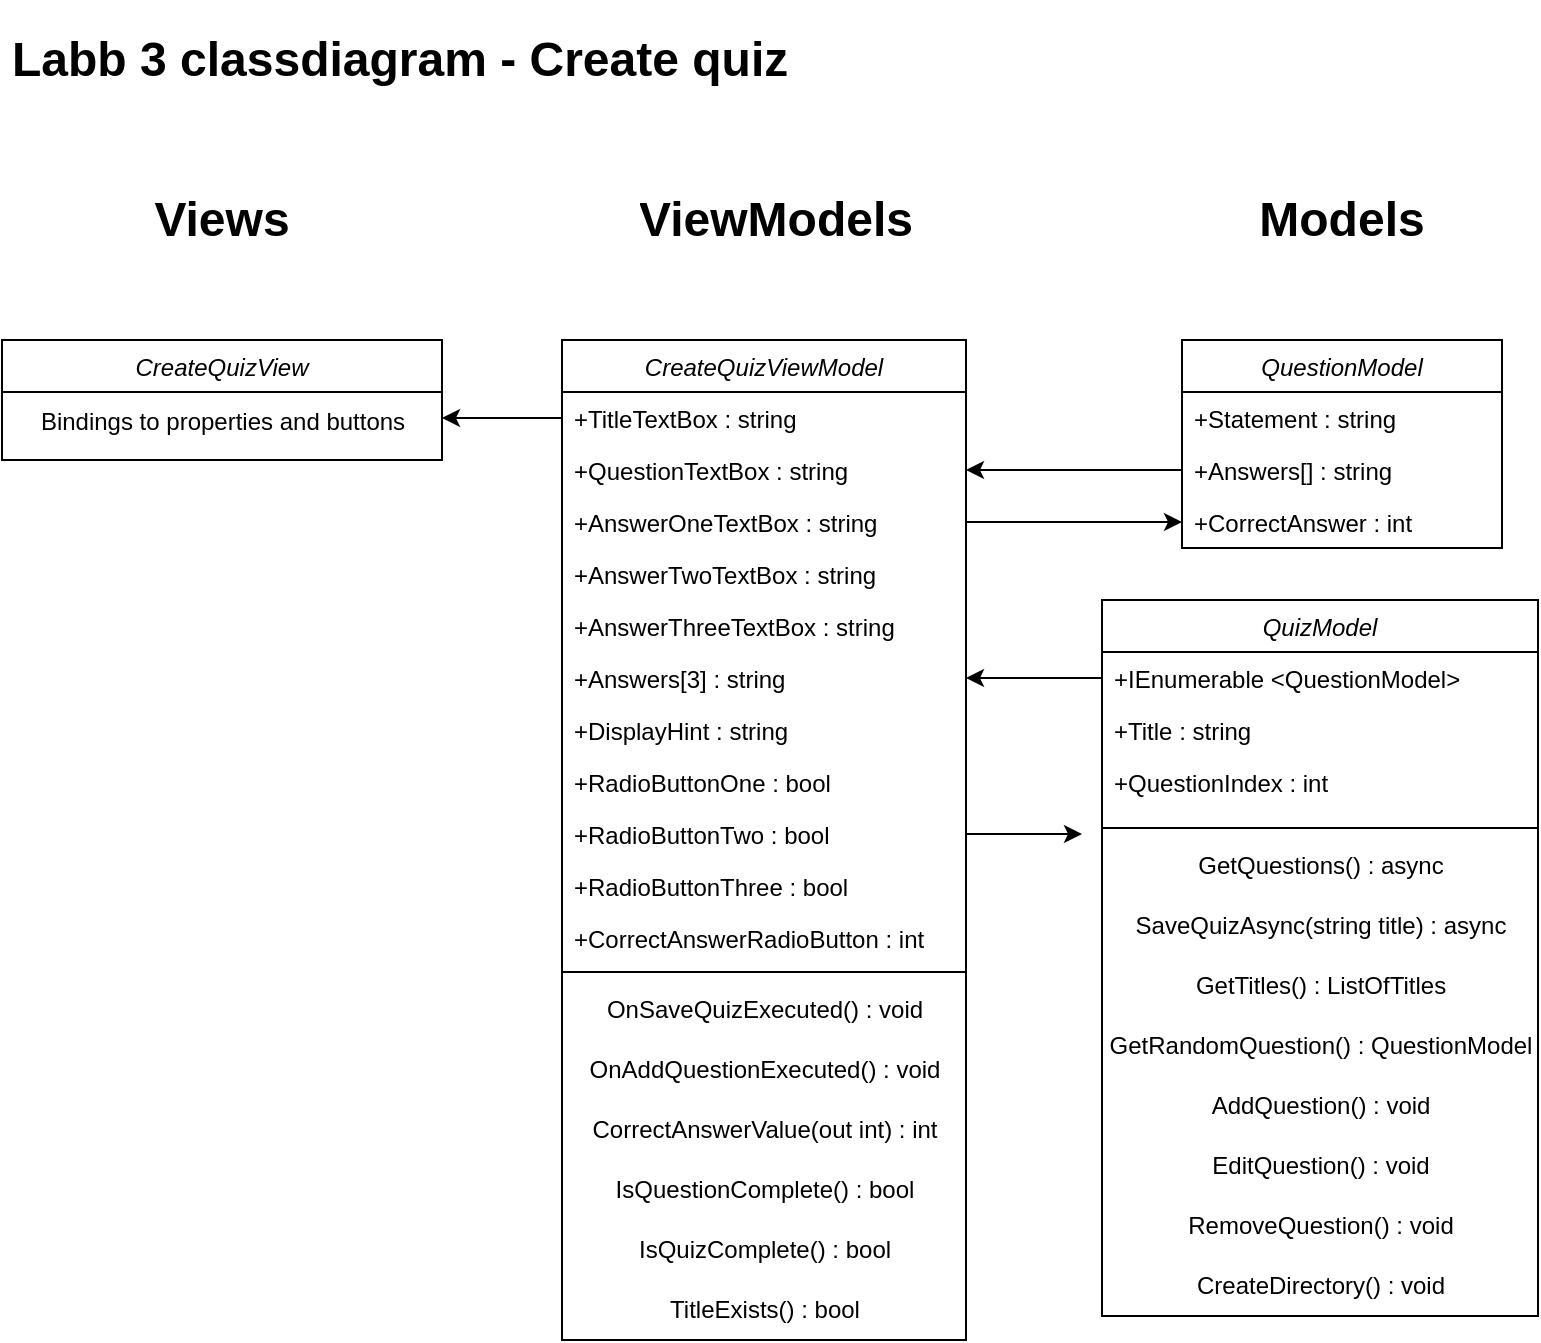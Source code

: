 <mxfile version="20.5.3" type="github">
  <diagram id="vuQVMBfrPxE5bO-7G8xc" name="Sida-1">
    <mxGraphModel dx="2249" dy="697" grid="1" gridSize="10" guides="1" tooltips="1" connect="1" arrows="1" fold="1" page="1" pageScale="1" pageWidth="827" pageHeight="1169" math="0" shadow="0">
      <root>
        <mxCell id="0" />
        <mxCell id="1" parent="0" />
        <mxCell id="wk74jAJ-ABhIwKJBEX5y-1" value="QuestionModel" style="swimlane;fontStyle=2;align=center;verticalAlign=top;childLayout=stackLayout;horizontal=1;startSize=26;horizontalStack=0;resizeParent=1;resizeLast=0;collapsible=1;marginBottom=0;rounded=0;shadow=0;strokeWidth=1;" vertex="1" parent="1">
          <mxGeometry x="-210" y="190" width="160" height="104" as="geometry">
            <mxRectangle x="230" y="140" width="160" height="26" as="alternateBounds" />
          </mxGeometry>
        </mxCell>
        <mxCell id="wk74jAJ-ABhIwKJBEX5y-2" value="+Statement : string" style="text;align=left;verticalAlign=top;spacingLeft=4;spacingRight=4;overflow=hidden;rotatable=0;points=[[0,0.5],[1,0.5]];portConstraint=eastwest;" vertex="1" parent="wk74jAJ-ABhIwKJBEX5y-1">
          <mxGeometry y="26" width="160" height="26" as="geometry" />
        </mxCell>
        <mxCell id="wk74jAJ-ABhIwKJBEX5y-3" value="+Answers[] : string" style="text;align=left;verticalAlign=top;spacingLeft=4;spacingRight=4;overflow=hidden;rotatable=0;points=[[0,0.5],[1,0.5]];portConstraint=eastwest;rounded=0;shadow=0;html=0;" vertex="1" parent="wk74jAJ-ABhIwKJBEX5y-1">
          <mxGeometry y="52" width="160" height="26" as="geometry" />
        </mxCell>
        <mxCell id="wk74jAJ-ABhIwKJBEX5y-4" value="+CorrectAnswer : int" style="text;align=left;verticalAlign=top;spacingLeft=4;spacingRight=4;overflow=hidden;rotatable=0;points=[[0,0.5],[1,0.5]];portConstraint=eastwest;rounded=0;shadow=0;html=0;" vertex="1" parent="wk74jAJ-ABhIwKJBEX5y-1">
          <mxGeometry y="78" width="160" height="26" as="geometry" />
        </mxCell>
        <mxCell id="wk74jAJ-ABhIwKJBEX5y-5" value="&lt;h1&gt;Labb 3 classdiagram - Create quiz&lt;/h1&gt;" style="text;html=1;strokeColor=none;fillColor=none;spacing=5;spacingTop=-20;whiteSpace=wrap;overflow=hidden;rounded=0;" vertex="1" parent="1">
          <mxGeometry x="-800" y="30" width="650" height="50" as="geometry" />
        </mxCell>
        <mxCell id="wk74jAJ-ABhIwKJBEX5y-6" value="&lt;h1&gt;Views&lt;/h1&gt;" style="text;html=1;strokeColor=none;fillColor=none;spacing=5;spacingTop=-20;whiteSpace=wrap;overflow=hidden;rounded=0;align=center;" vertex="1" parent="1">
          <mxGeometry x="-740" y="110" width="100" height="40" as="geometry" />
        </mxCell>
        <mxCell id="wk74jAJ-ABhIwKJBEX5y-7" value="&lt;h1&gt;ViewModels&lt;/h1&gt;" style="text;html=1;strokeColor=none;fillColor=none;spacing=5;spacingTop=-20;whiteSpace=wrap;overflow=hidden;rounded=0;align=center;" vertex="1" parent="1">
          <mxGeometry x="-518" y="110" width="210" height="40" as="geometry" />
        </mxCell>
        <mxCell id="wk74jAJ-ABhIwKJBEX5y-8" value="&lt;h1&gt;Models&lt;/h1&gt;" style="text;html=1;strokeColor=none;fillColor=none;spacing=5;spacingTop=-20;whiteSpace=wrap;overflow=hidden;rounded=0;align=center;" vertex="1" parent="1">
          <mxGeometry x="-180" y="110" width="100" height="40" as="geometry" />
        </mxCell>
        <mxCell id="wk74jAJ-ABhIwKJBEX5y-9" value="QuizModel" style="swimlane;fontStyle=2;align=center;verticalAlign=top;childLayout=stackLayout;horizontal=1;startSize=26;horizontalStack=0;resizeParent=1;resizeLast=0;collapsible=1;marginBottom=0;rounded=0;shadow=0;strokeWidth=1;" vertex="1" parent="1">
          <mxGeometry x="-250" y="320" width="218" height="358" as="geometry">
            <mxRectangle x="230" y="140" width="160" height="26" as="alternateBounds" />
          </mxGeometry>
        </mxCell>
        <mxCell id="wk74jAJ-ABhIwKJBEX5y-10" value="+IEnumerable &lt;QuestionModel&gt;" style="text;align=left;verticalAlign=top;spacingLeft=4;spacingRight=4;overflow=hidden;rotatable=0;points=[[0,0.5],[1,0.5]];portConstraint=eastwest;" vertex="1" parent="wk74jAJ-ABhIwKJBEX5y-9">
          <mxGeometry y="26" width="218" height="26" as="geometry" />
        </mxCell>
        <mxCell id="wk74jAJ-ABhIwKJBEX5y-11" value="+Title : string" style="text;align=left;verticalAlign=top;spacingLeft=4;spacingRight=4;overflow=hidden;rotatable=0;points=[[0,0.5],[1,0.5]];portConstraint=eastwest;rounded=0;shadow=0;html=0;" vertex="1" parent="wk74jAJ-ABhIwKJBEX5y-9">
          <mxGeometry y="52" width="218" height="26" as="geometry" />
        </mxCell>
        <mxCell id="wk74jAJ-ABhIwKJBEX5y-12" value="+QuestionIndex : int" style="text;align=left;verticalAlign=top;spacingLeft=4;spacingRight=4;overflow=hidden;rotatable=0;points=[[0,0.5],[1,0.5]];portConstraint=eastwest;rounded=0;shadow=0;html=0;" vertex="1" parent="wk74jAJ-ABhIwKJBEX5y-9">
          <mxGeometry y="78" width="218" height="32" as="geometry" />
        </mxCell>
        <mxCell id="wk74jAJ-ABhIwKJBEX5y-13" value="" style="line;strokeWidth=1;fillColor=none;align=left;verticalAlign=middle;spacingTop=-1;spacingLeft=3;spacingRight=3;rotatable=0;labelPosition=right;points=[];portConstraint=eastwest;strokeColor=inherit;" vertex="1" parent="wk74jAJ-ABhIwKJBEX5y-9">
          <mxGeometry y="110" width="218" height="8" as="geometry" />
        </mxCell>
        <mxCell id="wk74jAJ-ABhIwKJBEX5y-14" value="GetQuestions() : async" style="text;html=1;align=center;verticalAlign=middle;resizable=0;points=[];autosize=1;strokeColor=none;fillColor=none;" vertex="1" parent="wk74jAJ-ABhIwKJBEX5y-9">
          <mxGeometry y="118" width="218" height="30" as="geometry" />
        </mxCell>
        <mxCell id="wk74jAJ-ABhIwKJBEX5y-62" value="SaveQuizAsync(string title) : async" style="text;html=1;align=center;verticalAlign=middle;resizable=0;points=[];autosize=1;strokeColor=none;fillColor=none;" vertex="1" parent="wk74jAJ-ABhIwKJBEX5y-9">
          <mxGeometry y="148" width="218" height="30" as="geometry" />
        </mxCell>
        <mxCell id="wk74jAJ-ABhIwKJBEX5y-15" value="GetTitles() : ListOfTitles" style="text;html=1;align=center;verticalAlign=middle;resizable=0;points=[];autosize=1;strokeColor=none;fillColor=none;" vertex="1" parent="wk74jAJ-ABhIwKJBEX5y-9">
          <mxGeometry y="178" width="218" height="30" as="geometry" />
        </mxCell>
        <mxCell id="wk74jAJ-ABhIwKJBEX5y-16" value="GetRandomQuestion() : QuestionModel" style="text;html=1;align=center;verticalAlign=middle;resizable=0;points=[];autosize=1;strokeColor=none;fillColor=none;" vertex="1" parent="wk74jAJ-ABhIwKJBEX5y-9">
          <mxGeometry y="208" width="218" height="30" as="geometry" />
        </mxCell>
        <mxCell id="wk74jAJ-ABhIwKJBEX5y-17" value="AddQuestion() : void" style="text;html=1;align=center;verticalAlign=middle;resizable=0;points=[];autosize=1;strokeColor=none;fillColor=none;" vertex="1" parent="wk74jAJ-ABhIwKJBEX5y-9">
          <mxGeometry y="238" width="218" height="30" as="geometry" />
        </mxCell>
        <mxCell id="wk74jAJ-ABhIwKJBEX5y-18" value="EditQuestion()&amp;nbsp;: void" style="text;html=1;align=center;verticalAlign=middle;resizable=0;points=[];autosize=1;strokeColor=none;fillColor=none;" vertex="1" parent="wk74jAJ-ABhIwKJBEX5y-9">
          <mxGeometry y="268" width="218" height="30" as="geometry" />
        </mxCell>
        <mxCell id="wk74jAJ-ABhIwKJBEX5y-19" value="RemoveQuestion()&amp;nbsp;: void" style="text;html=1;align=center;verticalAlign=middle;resizable=0;points=[];autosize=1;strokeColor=none;fillColor=none;" vertex="1" parent="wk74jAJ-ABhIwKJBEX5y-9">
          <mxGeometry y="298" width="218" height="30" as="geometry" />
        </mxCell>
        <mxCell id="wk74jAJ-ABhIwKJBEX5y-20" value="CreateDirectory()&amp;nbsp;: void" style="text;html=1;align=center;verticalAlign=middle;resizable=0;points=[];autosize=1;strokeColor=none;fillColor=none;" vertex="1" parent="wk74jAJ-ABhIwKJBEX5y-9">
          <mxGeometry y="328" width="218" height="30" as="geometry" />
        </mxCell>
        <mxCell id="wk74jAJ-ABhIwKJBEX5y-21" value="CreateQuizViewModel" style="swimlane;fontStyle=2;align=center;verticalAlign=top;childLayout=stackLayout;horizontal=1;startSize=26;horizontalStack=0;resizeParent=1;resizeLast=0;collapsible=1;marginBottom=0;rounded=0;shadow=0;strokeWidth=1;" vertex="1" parent="1">
          <mxGeometry x="-520" y="190" width="202" height="500" as="geometry">
            <mxRectangle x="230" y="140" width="160" height="26" as="alternateBounds" />
          </mxGeometry>
        </mxCell>
        <mxCell id="wk74jAJ-ABhIwKJBEX5y-22" value="+TitleTextBox : string" style="text;align=left;verticalAlign=top;spacingLeft=4;spacingRight=4;overflow=hidden;rotatable=0;points=[[0,0.5],[1,0.5]];portConstraint=eastwest;" vertex="1" parent="wk74jAJ-ABhIwKJBEX5y-21">
          <mxGeometry y="26" width="202" height="26" as="geometry" />
        </mxCell>
        <mxCell id="wk74jAJ-ABhIwKJBEX5y-23" value="+QuestionTextBox : string" style="text;align=left;verticalAlign=top;spacingLeft=4;spacingRight=4;overflow=hidden;rotatable=0;points=[[0,0.5],[1,0.5]];portConstraint=eastwest;rounded=0;shadow=0;html=0;" vertex="1" parent="wk74jAJ-ABhIwKJBEX5y-21">
          <mxGeometry y="52" width="202" height="26" as="geometry" />
        </mxCell>
        <mxCell id="wk74jAJ-ABhIwKJBEX5y-24" value="+AnswerOneTextBox : string" style="text;align=left;verticalAlign=top;spacingLeft=4;spacingRight=4;overflow=hidden;rotatable=0;points=[[0,0.5],[1,0.5]];portConstraint=eastwest;rounded=0;shadow=0;html=0;" vertex="1" parent="wk74jAJ-ABhIwKJBEX5y-21">
          <mxGeometry y="78" width="202" height="26" as="geometry" />
        </mxCell>
        <mxCell id="wk74jAJ-ABhIwKJBEX5y-25" value="+AnswerTwoTextBox : string" style="text;align=left;verticalAlign=top;spacingLeft=4;spacingRight=4;overflow=hidden;rotatable=0;points=[[0,0.5],[1,0.5]];portConstraint=eastwest;rounded=0;shadow=0;html=0;" vertex="1" parent="wk74jAJ-ABhIwKJBEX5y-21">
          <mxGeometry y="104" width="202" height="26" as="geometry" />
        </mxCell>
        <mxCell id="wk74jAJ-ABhIwKJBEX5y-26" value="+AnswerThreeTextBox : string" style="text;align=left;verticalAlign=top;spacingLeft=4;spacingRight=4;overflow=hidden;rotatable=0;points=[[0,0.5],[1,0.5]];portConstraint=eastwest;rounded=0;shadow=0;html=0;" vertex="1" parent="wk74jAJ-ABhIwKJBEX5y-21">
          <mxGeometry y="130" width="202" height="26" as="geometry" />
        </mxCell>
        <mxCell id="wk74jAJ-ABhIwKJBEX5y-28" value="+Answers[3] : string" style="text;align=left;verticalAlign=top;spacingLeft=4;spacingRight=4;overflow=hidden;rotatable=0;points=[[0,0.5],[1,0.5]];portConstraint=eastwest;rounded=0;shadow=0;html=0;" vertex="1" parent="wk74jAJ-ABhIwKJBEX5y-21">
          <mxGeometry y="156" width="202" height="26" as="geometry" />
        </mxCell>
        <mxCell id="wk74jAJ-ABhIwKJBEX5y-33" value="+DisplayHint : string" style="text;align=left;verticalAlign=top;spacingLeft=4;spacingRight=4;overflow=hidden;rotatable=0;points=[[0,0.5],[1,0.5]];portConstraint=eastwest;rounded=0;shadow=0;html=0;" vertex="1" parent="wk74jAJ-ABhIwKJBEX5y-21">
          <mxGeometry y="182" width="202" height="26" as="geometry" />
        </mxCell>
        <mxCell id="wk74jAJ-ABhIwKJBEX5y-29" value="+RadioButtonOne : bool" style="text;align=left;verticalAlign=top;spacingLeft=4;spacingRight=4;overflow=hidden;rotatable=0;points=[[0,0.5],[1,0.5]];portConstraint=eastwest;rounded=0;shadow=0;html=0;" vertex="1" parent="wk74jAJ-ABhIwKJBEX5y-21">
          <mxGeometry y="208" width="202" height="26" as="geometry" />
        </mxCell>
        <mxCell id="wk74jAJ-ABhIwKJBEX5y-30" value="+RadioButtonTwo : bool" style="text;align=left;verticalAlign=top;spacingLeft=4;spacingRight=4;overflow=hidden;rotatable=0;points=[[0,0.5],[1,0.5]];portConstraint=eastwest;rounded=0;shadow=0;html=0;" vertex="1" parent="wk74jAJ-ABhIwKJBEX5y-21">
          <mxGeometry y="234" width="202" height="26" as="geometry" />
        </mxCell>
        <mxCell id="wk74jAJ-ABhIwKJBEX5y-31" value="+RadioButtonThree : bool" style="text;align=left;verticalAlign=top;spacingLeft=4;spacingRight=4;overflow=hidden;rotatable=0;points=[[0,0.5],[1,0.5]];portConstraint=eastwest;rounded=0;shadow=0;html=0;" vertex="1" parent="wk74jAJ-ABhIwKJBEX5y-21">
          <mxGeometry y="260" width="202" height="26" as="geometry" />
        </mxCell>
        <mxCell id="wk74jAJ-ABhIwKJBEX5y-51" value="+CorrectAnswerRadioButton : int" style="text;align=left;verticalAlign=top;spacingLeft=4;spacingRight=4;overflow=hidden;rotatable=0;points=[[0,0.5],[1,0.5]];portConstraint=eastwest;rounded=0;shadow=0;html=0;" vertex="1" parent="wk74jAJ-ABhIwKJBEX5y-21">
          <mxGeometry y="286" width="202" height="26" as="geometry" />
        </mxCell>
        <mxCell id="wk74jAJ-ABhIwKJBEX5y-34" value="" style="line;strokeWidth=1;fillColor=none;align=left;verticalAlign=middle;spacingTop=-1;spacingLeft=3;spacingRight=3;rotatable=0;labelPosition=right;points=[];portConstraint=eastwest;strokeColor=inherit;" vertex="1" parent="wk74jAJ-ABhIwKJBEX5y-21">
          <mxGeometry y="312" width="202" height="8" as="geometry" />
        </mxCell>
        <mxCell id="wk74jAJ-ABhIwKJBEX5y-36" value="OnSaveQuizExecuted() : void" style="text;html=1;align=center;verticalAlign=middle;resizable=0;points=[];autosize=1;strokeColor=none;fillColor=none;" vertex="1" parent="wk74jAJ-ABhIwKJBEX5y-21">
          <mxGeometry y="320" width="202" height="30" as="geometry" />
        </mxCell>
        <mxCell id="wk74jAJ-ABhIwKJBEX5y-37" value="OnAddQuestionExecuted() : void" style="text;html=1;align=center;verticalAlign=middle;resizable=0;points=[];autosize=1;strokeColor=none;fillColor=none;" vertex="1" parent="wk74jAJ-ABhIwKJBEX5y-21">
          <mxGeometry y="350" width="202" height="30" as="geometry" />
        </mxCell>
        <mxCell id="wk74jAJ-ABhIwKJBEX5y-55" value="CorrectAnswerValue(out int) : int" style="text;html=1;align=center;verticalAlign=middle;resizable=0;points=[];autosize=1;strokeColor=none;fillColor=none;" vertex="1" parent="wk74jAJ-ABhIwKJBEX5y-21">
          <mxGeometry y="380" width="202" height="30" as="geometry" />
        </mxCell>
        <mxCell id="wk74jAJ-ABhIwKJBEX5y-57" value="IsQuestionComplete() : bool" style="text;html=1;align=center;verticalAlign=middle;resizable=0;points=[];autosize=1;strokeColor=none;fillColor=none;" vertex="1" parent="wk74jAJ-ABhIwKJBEX5y-21">
          <mxGeometry y="410" width="202" height="30" as="geometry" />
        </mxCell>
        <mxCell id="wk74jAJ-ABhIwKJBEX5y-58" value="IsQuizComplete() : bool" style="text;html=1;align=center;verticalAlign=middle;resizable=0;points=[];autosize=1;strokeColor=none;fillColor=none;" vertex="1" parent="wk74jAJ-ABhIwKJBEX5y-21">
          <mxGeometry y="440" width="202" height="30" as="geometry" />
        </mxCell>
        <mxCell id="wk74jAJ-ABhIwKJBEX5y-59" value="TitleExists() : bool" style="text;html=1;align=center;verticalAlign=middle;resizable=0;points=[];autosize=1;strokeColor=none;fillColor=none;" vertex="1" parent="wk74jAJ-ABhIwKJBEX5y-21">
          <mxGeometry y="470" width="202" height="30" as="geometry" />
        </mxCell>
        <mxCell id="wk74jAJ-ABhIwKJBEX5y-44" style="edgeStyle=orthogonalEdgeStyle;rounded=0;orthogonalLoop=1;jettySize=auto;html=1;entryX=0;entryY=0.5;entryDx=0;entryDy=0;" edge="1" parent="1" source="wk74jAJ-ABhIwKJBEX5y-24" target="wk74jAJ-ABhIwKJBEX5y-4">
          <mxGeometry relative="1" as="geometry" />
        </mxCell>
        <mxCell id="wk74jAJ-ABhIwKJBEX5y-45" value="CreateQuizView" style="swimlane;fontStyle=2;align=center;verticalAlign=top;childLayout=stackLayout;horizontal=1;startSize=26;horizontalStack=0;resizeParent=1;resizeLast=0;collapsible=1;marginBottom=0;rounded=0;shadow=0;strokeWidth=1;" vertex="1" parent="1">
          <mxGeometry x="-800" y="190" width="220" height="60" as="geometry">
            <mxRectangle x="230" y="140" width="160" height="26" as="alternateBounds" />
          </mxGeometry>
        </mxCell>
        <mxCell id="wk74jAJ-ABhIwKJBEX5y-46" value="Bindings to properties and buttons" style="text;html=1;align=center;verticalAlign=middle;resizable=0;points=[];autosize=1;strokeColor=none;fillColor=none;" vertex="1" parent="wk74jAJ-ABhIwKJBEX5y-45">
          <mxGeometry y="26" width="220" height="30" as="geometry" />
        </mxCell>
        <mxCell id="wk74jAJ-ABhIwKJBEX5y-47" style="edgeStyle=orthogonalEdgeStyle;rounded=0;orthogonalLoop=1;jettySize=auto;html=1;entryX=1;entryY=0.5;entryDx=0;entryDy=0;" edge="1" parent="1" source="wk74jAJ-ABhIwKJBEX5y-22">
          <mxGeometry relative="1" as="geometry">
            <mxPoint x="-580" y="229" as="targetPoint" />
          </mxGeometry>
        </mxCell>
        <mxCell id="wk74jAJ-ABhIwKJBEX5y-48" style="edgeStyle=orthogonalEdgeStyle;rounded=0;orthogonalLoop=1;jettySize=auto;html=1;" edge="1" parent="1" source="wk74jAJ-ABhIwKJBEX5y-3" target="wk74jAJ-ABhIwKJBEX5y-23">
          <mxGeometry relative="1" as="geometry">
            <mxPoint x="-310" y="255.0" as="targetPoint" />
          </mxGeometry>
        </mxCell>
        <mxCell id="wk74jAJ-ABhIwKJBEX5y-49" style="edgeStyle=orthogonalEdgeStyle;rounded=0;orthogonalLoop=1;jettySize=auto;html=1;entryX=1;entryY=0.5;entryDx=0;entryDy=0;" edge="1" parent="1" source="wk74jAJ-ABhIwKJBEX5y-10">
          <mxGeometry relative="1" as="geometry">
            <mxPoint x="-318" y="359" as="targetPoint" />
          </mxGeometry>
        </mxCell>
        <mxCell id="wk74jAJ-ABhIwKJBEX5y-60" style="edgeStyle=orthogonalEdgeStyle;rounded=0;orthogonalLoop=1;jettySize=auto;html=1;" edge="1" parent="1" source="wk74jAJ-ABhIwKJBEX5y-30">
          <mxGeometry relative="1" as="geometry">
            <mxPoint x="-260" y="437" as="targetPoint" />
          </mxGeometry>
        </mxCell>
      </root>
    </mxGraphModel>
  </diagram>
</mxfile>
